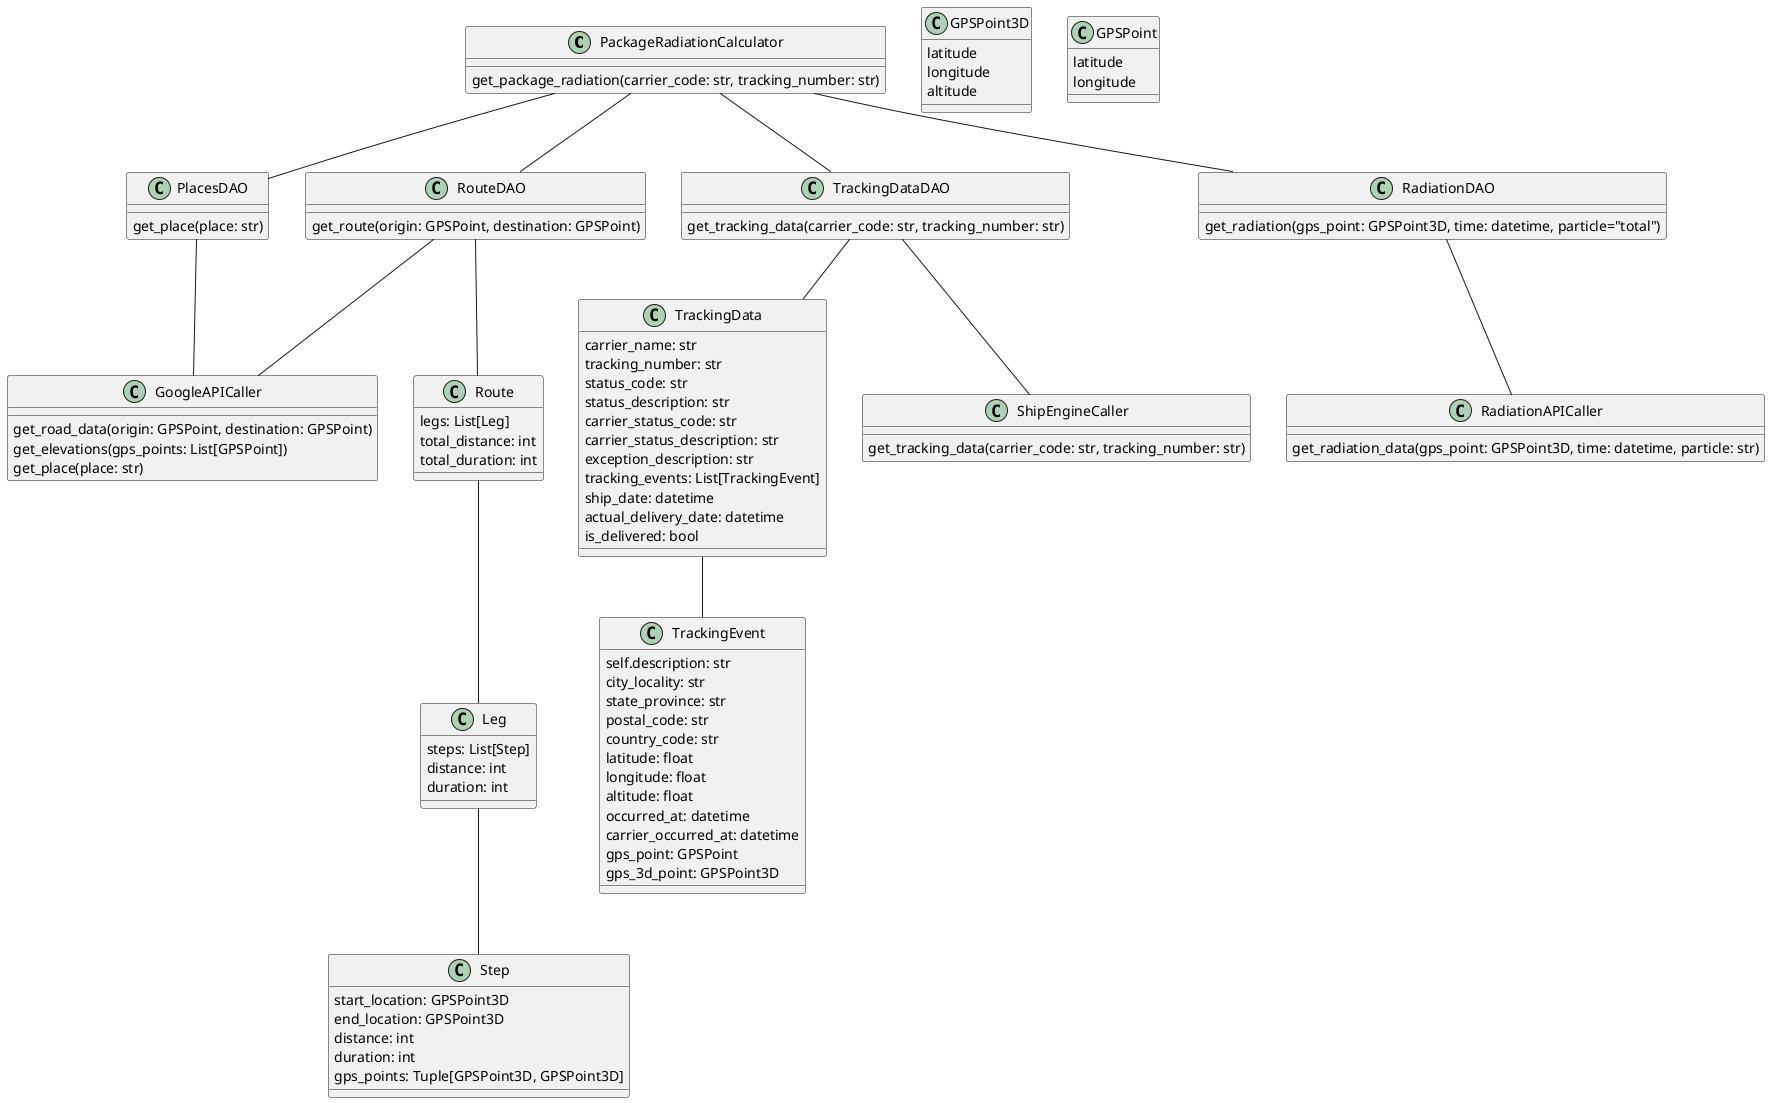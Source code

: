 @startuml

class PackageRadiationCalculator {
    get_package_radiation(carrier_code: str, tracking_number: str)
}

class RouteDAO {
   get_route(origin: GPSPoint, destination: GPSPoint)
}

class PlacesDAO {
    get_place(place: str)
}

class GoogleAPICaller {
    get_road_data(origin: GPSPoint, destination: GPSPoint)
    get_elevations(gps_points: List[GPSPoint])
    get_place(place: str)
}

class Route {
    legs: List[Leg]
    total_distance: int
    total_duration: int
}

class Leg {
    steps: List[Step]
    distance: int
    duration: int
}

class Step {
    start_location: GPSPoint3D
    end_location: GPSPoint3D
    distance: int
    duration: int
    gps_points: Tuple[GPSPoint3D, GPSPoint3D]
}

class TrackingDataDAO {
    get_tracking_data(carrier_code: str, tracking_number: str)
}

class TrackingData {
    carrier_name: str
    tracking_number: str
    status_code: str
    status_description: str
    carrier_status_code: str
    carrier_status_description: str
    exception_description: str
    tracking_events: List[TrackingEvent]
    ship_date: datetime
    actual_delivery_date: datetime
    is_delivered: bool
}

class TrackingEvent {
    self.description: str
    city_locality: str
    state_province: str
    postal_code: str
    country_code: str
    latitude: float
    longitude: float
    altitude: float
    occurred_at: datetime
    carrier_occurred_at: datetime
    gps_point: GPSPoint
    gps_3d_point: GPSPoint3D
}

class ShipEngineCaller {
    get_tracking_data(carrier_code: str, tracking_number: str)
}

class RadiationDAO {
    get_radiation(gps_point: GPSPoint3D, time: datetime, particle="total")
}

class RadiationAPICaller {
    get_radiation_data(gps_point: GPSPoint3D, time: datetime, particle: str)
}

class GPSPoint3D {
    latitude
    longitude
    altitude
}

class GPSPoint {
    latitude
    longitude
}

PackageRadiationCalculator -down- RouteDAO
RouteDAO -down- GoogleAPICaller
RouteDAO -down- Route
Route -down- Leg
Leg -down- Step
PackageRadiationCalculator -down- PlacesDAO
PlacesDAO -down- GoogleAPICaller
PackageRadiationCalculator -down- TrackingDataDAO
TrackingDataDAO -down- ShipEngineCaller
TrackingDataDAO -down- TrackingData
TrackingData -down- TrackingEvent
PackageRadiationCalculator -down- RadiationDAO
RadiationDAO -down- RadiationAPICaller

@enduml